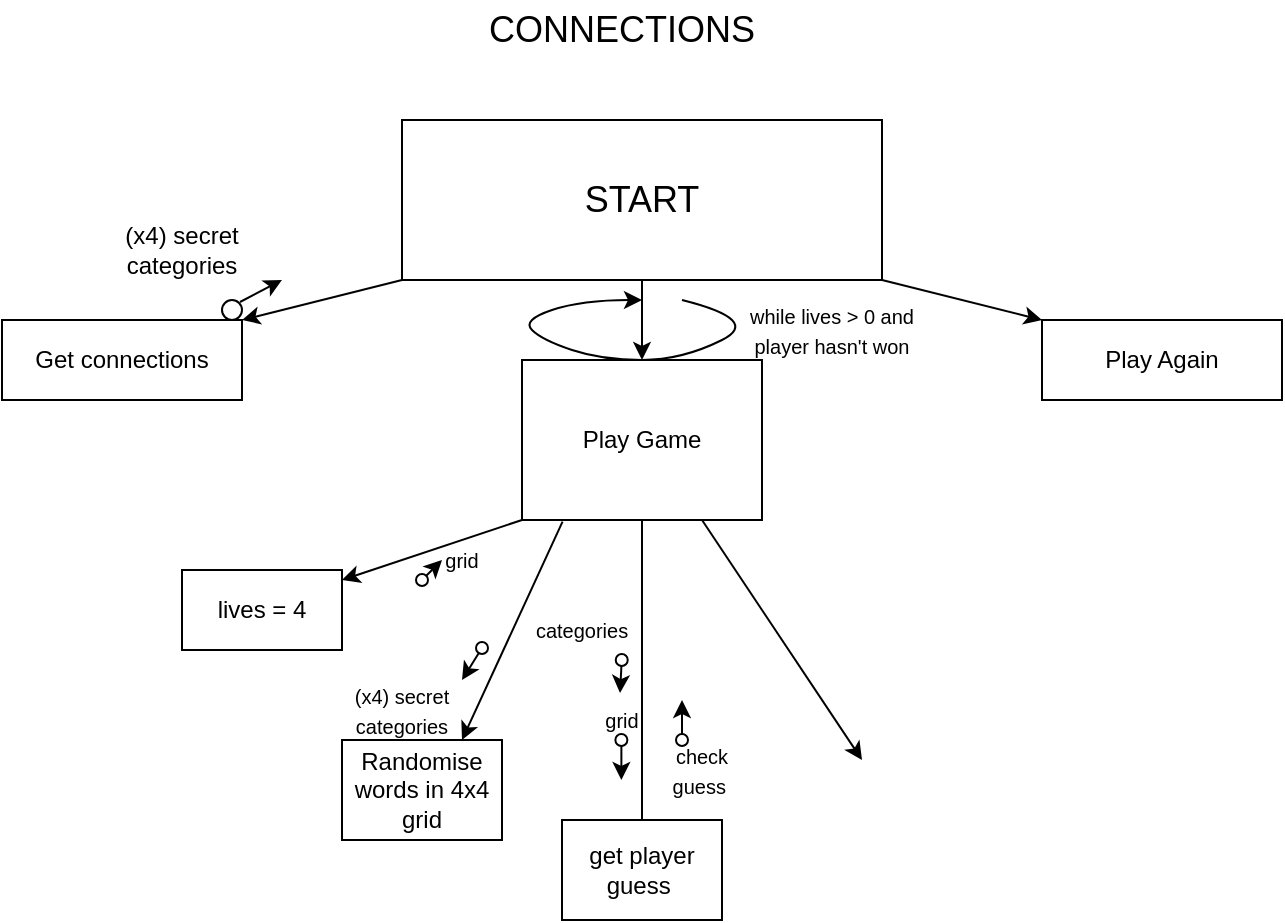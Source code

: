 <mxfile version="23.1.7" type="device">
  <diagram id="C5RBs43oDa-KdzZeNtuy" name="Page-1">
    <mxGraphModel dx="1000" dy="505" grid="1" gridSize="10" guides="1" tooltips="1" connect="1" arrows="1" fold="1" page="1" pageScale="1" pageWidth="827" pageHeight="1169" math="0" shadow="0">
      <root>
        <mxCell id="WIyWlLk6GJQsqaUBKTNV-0" />
        <mxCell id="WIyWlLk6GJQsqaUBKTNV-1" parent="WIyWlLk6GJQsqaUBKTNV-0" />
        <mxCell id="Q6kSdcH3bPvuIhMGrKR0-1" value="&lt;font style=&quot;font-size: 18px;&quot;&gt;CONNECTIONS&lt;/font&gt;" style="text;html=1;align=center;verticalAlign=middle;whiteSpace=wrap;rounded=0;" parent="WIyWlLk6GJQsqaUBKTNV-1" vertex="1">
          <mxGeometry x="300" y="20" width="180" height="30" as="geometry" />
        </mxCell>
        <mxCell id="mSbjmwf-xHirHjsRXOg4-6" style="edgeStyle=orthogonalEdgeStyle;rounded=0;orthogonalLoop=1;jettySize=auto;html=1;exitX=0.5;exitY=1;exitDx=0;exitDy=0;entryX=0.5;entryY=0;entryDx=0;entryDy=0;" parent="WIyWlLk6GJQsqaUBKTNV-1" source="1wgntWHfmHDPC8R9ZDIs-0" target="1wgntWHfmHDPC8R9ZDIs-4" edge="1">
          <mxGeometry relative="1" as="geometry" />
        </mxCell>
        <mxCell id="1wgntWHfmHDPC8R9ZDIs-0" value="&lt;font style=&quot;font-size: 18px;&quot;&gt;START&lt;/font&gt;" style="rounded=0;whiteSpace=wrap;html=1;" parent="WIyWlLk6GJQsqaUBKTNV-1" vertex="1">
          <mxGeometry x="280" y="80" width="240" height="80" as="geometry" />
        </mxCell>
        <mxCell id="1wgntWHfmHDPC8R9ZDIs-1" value="Get connections" style="rounded=0;whiteSpace=wrap;html=1;" parent="WIyWlLk6GJQsqaUBKTNV-1" vertex="1">
          <mxGeometry x="80" y="180" width="120" height="40" as="geometry" />
        </mxCell>
        <mxCell id="1wgntWHfmHDPC8R9ZDIs-2" value="" style="endArrow=classic;html=1;rounded=0;exitX=0;exitY=1;exitDx=0;exitDy=0;entryX=1;entryY=0;entryDx=0;entryDy=0;" parent="WIyWlLk6GJQsqaUBKTNV-1" source="1wgntWHfmHDPC8R9ZDIs-0" target="1wgntWHfmHDPC8R9ZDIs-1" edge="1">
          <mxGeometry width="50" height="50" relative="1" as="geometry">
            <mxPoint x="391" y="300" as="sourcePoint" />
            <mxPoint x="441" y="250" as="targetPoint" />
          </mxGeometry>
        </mxCell>
        <mxCell id="mSbjmwf-xHirHjsRXOg4-4" style="edgeStyle=orthogonalEdgeStyle;rounded=0;orthogonalLoop=1;jettySize=auto;html=1;exitX=0.5;exitY=1;exitDx=0;exitDy=0;entryX=0.5;entryY=0;entryDx=0;entryDy=0;" parent="WIyWlLk6GJQsqaUBKTNV-1" source="1wgntWHfmHDPC8R9ZDIs-4" target="1wgntWHfmHDPC8R9ZDIs-25" edge="1">
          <mxGeometry relative="1" as="geometry">
            <Array as="points">
              <mxPoint x="400" y="460" />
            </Array>
          </mxGeometry>
        </mxCell>
        <mxCell id="1wgntWHfmHDPC8R9ZDIs-4" value="Play Game" style="rounded=0;whiteSpace=wrap;html=1;" parent="WIyWlLk6GJQsqaUBKTNV-1" vertex="1">
          <mxGeometry x="340" y="200" width="120" height="80" as="geometry" />
        </mxCell>
        <mxCell id="1wgntWHfmHDPC8R9ZDIs-7" value="Randomise words in 4x4 grid" style="rounded=0;whiteSpace=wrap;html=1;" parent="WIyWlLk6GJQsqaUBKTNV-1" vertex="1">
          <mxGeometry x="250" y="390" width="80" height="50" as="geometry" />
        </mxCell>
        <mxCell id="1wgntWHfmHDPC8R9ZDIs-8" value="" style="ellipse;whiteSpace=wrap;html=1;aspect=fixed;" parent="WIyWlLk6GJQsqaUBKTNV-1" vertex="1">
          <mxGeometry x="190" y="170" width="10" height="10" as="geometry" />
        </mxCell>
        <mxCell id="1wgntWHfmHDPC8R9ZDIs-9" value="" style="endArrow=classic;html=1;rounded=0;" parent="WIyWlLk6GJQsqaUBKTNV-1" edge="1">
          <mxGeometry width="50" height="50" relative="1" as="geometry">
            <mxPoint x="199" y="171" as="sourcePoint" />
            <mxPoint x="220" y="160" as="targetPoint" />
          </mxGeometry>
        </mxCell>
        <mxCell id="1wgntWHfmHDPC8R9ZDIs-10" value="(x4) secret categories" style="text;html=1;align=center;verticalAlign=middle;whiteSpace=wrap;rounded=0;" parent="WIyWlLk6GJQsqaUBKTNV-1" vertex="1">
          <mxGeometry x="140" y="130" width="60" height="30" as="geometry" />
        </mxCell>
        <mxCell id="1wgntWHfmHDPC8R9ZDIs-14" value="" style="endArrow=classic;html=1;rounded=0;startArrow=oval;startFill=0;" parent="WIyWlLk6GJQsqaUBKTNV-1" edge="1">
          <mxGeometry width="50" height="50" relative="1" as="geometry">
            <mxPoint x="320" y="344" as="sourcePoint" />
            <mxPoint x="310" y="360" as="targetPoint" />
            <Array as="points">
              <mxPoint x="310" y="360" />
            </Array>
          </mxGeometry>
        </mxCell>
        <mxCell id="1wgntWHfmHDPC8R9ZDIs-17" value="&lt;font style=&quot;font-size: 10px;&quot;&gt;(x4) secret categories&lt;/font&gt;" style="text;html=1;align=center;verticalAlign=middle;whiteSpace=wrap;rounded=0;" parent="WIyWlLk6GJQsqaUBKTNV-1" vertex="1">
          <mxGeometry x="250" y="360" width="60" height="30" as="geometry" />
        </mxCell>
        <mxCell id="1wgntWHfmHDPC8R9ZDIs-20" value="&lt;font style=&quot;font-size: 10px;&quot;&gt;grid&lt;/font&gt;" style="text;html=1;align=center;verticalAlign=middle;whiteSpace=wrap;rounded=0;" parent="WIyWlLk6GJQsqaUBKTNV-1" vertex="1">
          <mxGeometry x="300" y="295" width="20" height="10" as="geometry" />
        </mxCell>
        <mxCell id="1wgntWHfmHDPC8R9ZDIs-25" value="get player guess&amp;nbsp;" style="rounded=0;whiteSpace=wrap;html=1;" parent="WIyWlLk6GJQsqaUBKTNV-1" vertex="1">
          <mxGeometry x="360" y="430" width="80" height="50" as="geometry" />
        </mxCell>
        <mxCell id="1wgntWHfmHDPC8R9ZDIs-27" value="lives = 4" style="rounded=0;whiteSpace=wrap;html=1;" parent="WIyWlLk6GJQsqaUBKTNV-1" vertex="1">
          <mxGeometry x="170" y="305" width="80" height="40" as="geometry" />
        </mxCell>
        <mxCell id="1wgntWHfmHDPC8R9ZDIs-29" value="" style="endArrow=classic;html=1;rounded=0;startArrow=oval;startFill=0;" parent="WIyWlLk6GJQsqaUBKTNV-1" edge="1">
          <mxGeometry width="50" height="50" relative="1" as="geometry">
            <mxPoint x="389.69" y="390" as="sourcePoint" />
            <mxPoint x="389.69" y="410" as="targetPoint" />
          </mxGeometry>
        </mxCell>
        <mxCell id="1wgntWHfmHDPC8R9ZDIs-30" value="" style="endArrow=classic;html=1;rounded=0;startArrow=oval;startFill=0;" parent="WIyWlLk6GJQsqaUBKTNV-1" edge="1">
          <mxGeometry width="50" height="50" relative="1" as="geometry">
            <mxPoint x="420" y="390" as="sourcePoint" />
            <mxPoint x="420" y="370" as="targetPoint" />
          </mxGeometry>
        </mxCell>
        <mxCell id="1wgntWHfmHDPC8R9ZDIs-31" value="&lt;font style=&quot;font-size: 10px;&quot;&gt;grid&lt;/font&gt;" style="text;html=1;align=center;verticalAlign=middle;whiteSpace=wrap;rounded=0;" parent="WIyWlLk6GJQsqaUBKTNV-1" vertex="1">
          <mxGeometry x="380" y="370" width="20" height="20" as="geometry" />
        </mxCell>
        <mxCell id="1wgntWHfmHDPC8R9ZDIs-32" value="&lt;font style=&quot;font-size: 10px;&quot;&gt;check guess&amp;nbsp;&lt;/font&gt;" style="text;html=1;align=center;verticalAlign=middle;whiteSpace=wrap;rounded=0;" parent="WIyWlLk6GJQsqaUBKTNV-1" vertex="1">
          <mxGeometry x="410" y="390" width="40" height="30" as="geometry" />
        </mxCell>
        <mxCell id="tvPlYiS4YBXItze0JCn1-0" value="Play Again" style="rounded=0;whiteSpace=wrap;html=1;" vertex="1" parent="WIyWlLk6GJQsqaUBKTNV-1">
          <mxGeometry x="600" y="180" width="120" height="40" as="geometry" />
        </mxCell>
        <mxCell id="tvPlYiS4YBXItze0JCn1-1" value="" style="endArrow=classic;html=1;rounded=0;exitX=1;exitY=1;exitDx=0;exitDy=0;entryX=0;entryY=0;entryDx=0;entryDy=0;" edge="1" parent="WIyWlLk6GJQsqaUBKTNV-1" source="1wgntWHfmHDPC8R9ZDIs-0" target="tvPlYiS4YBXItze0JCn1-0">
          <mxGeometry width="50" height="50" relative="1" as="geometry">
            <mxPoint x="390" y="350" as="sourcePoint" />
            <mxPoint x="440" y="300" as="targetPoint" />
          </mxGeometry>
        </mxCell>
        <mxCell id="tvPlYiS4YBXItze0JCn1-2" value="" style="curved=1;endArrow=classic;html=1;rounded=0;" edge="1" parent="WIyWlLk6GJQsqaUBKTNV-1">
          <mxGeometry width="50" height="50" relative="1" as="geometry">
            <mxPoint x="420" y="170" as="sourcePoint" />
            <mxPoint x="400" y="170" as="targetPoint" />
            <Array as="points">
              <mxPoint x="460" y="180" />
              <mxPoint x="420" y="200" />
              <mxPoint x="380" y="200" />
              <mxPoint x="350" y="190" />
              <mxPoint x="340" y="180" />
              <mxPoint x="370" y="170" />
            </Array>
          </mxGeometry>
        </mxCell>
        <mxCell id="tvPlYiS4YBXItze0JCn1-3" style="edgeStyle=orthogonalEdgeStyle;rounded=0;orthogonalLoop=1;jettySize=auto;html=1;exitX=0.5;exitY=1;exitDx=0;exitDy=0;" edge="1" parent="WIyWlLk6GJQsqaUBKTNV-1" source="1wgntWHfmHDPC8R9ZDIs-27" target="1wgntWHfmHDPC8R9ZDIs-27">
          <mxGeometry relative="1" as="geometry" />
        </mxCell>
        <mxCell id="tvPlYiS4YBXItze0JCn1-6" value="" style="endArrow=classic;html=1;rounded=0;exitX=0;exitY=1;exitDx=0;exitDy=0;" edge="1" parent="WIyWlLk6GJQsqaUBKTNV-1" source="1wgntWHfmHDPC8R9ZDIs-4">
          <mxGeometry width="50" height="50" relative="1" as="geometry">
            <mxPoint x="400" y="340" as="sourcePoint" />
            <mxPoint x="250" y="310" as="targetPoint" />
          </mxGeometry>
        </mxCell>
        <mxCell id="tvPlYiS4YBXItze0JCn1-8" value="" style="endArrow=classic;html=1;rounded=0;entryX=0.75;entryY=0;entryDx=0;entryDy=0;exitX=0.169;exitY=1.01;exitDx=0;exitDy=0;exitPerimeter=0;" edge="1" parent="WIyWlLk6GJQsqaUBKTNV-1" source="1wgntWHfmHDPC8R9ZDIs-4" target="1wgntWHfmHDPC8R9ZDIs-7">
          <mxGeometry width="50" height="50" relative="1" as="geometry">
            <mxPoint x="510" y="390" as="sourcePoint" />
            <mxPoint x="560" y="340" as="targetPoint" />
          </mxGeometry>
        </mxCell>
        <mxCell id="tvPlYiS4YBXItze0JCn1-9" value="&lt;font style=&quot;font-size: 10px;&quot;&gt;while lives &amp;gt; 0 and player hasn&#39;t won&lt;/font&gt;" style="text;html=1;align=center;verticalAlign=middle;whiteSpace=wrap;rounded=0;" vertex="1" parent="WIyWlLk6GJQsqaUBKTNV-1">
          <mxGeometry x="450" y="170" width="90" height="30" as="geometry" />
        </mxCell>
        <mxCell id="tvPlYiS4YBXItze0JCn1-10" value="" style="endArrow=classic;html=1;rounded=0;startArrow=oval;startFill=0;" edge="1" parent="WIyWlLk6GJQsqaUBKTNV-1">
          <mxGeometry width="50" height="50" relative="1" as="geometry">
            <mxPoint x="290" y="310" as="sourcePoint" />
            <mxPoint x="300" y="300" as="targetPoint" />
            <Array as="points">
              <mxPoint x="290" y="310" />
            </Array>
          </mxGeometry>
        </mxCell>
        <mxCell id="tvPlYiS4YBXItze0JCn1-12" value="" style="endArrow=classic;html=1;rounded=0;startArrow=oval;startFill=0;entryX=0.451;entryY=-0.174;entryDx=0;entryDy=0;entryPerimeter=0;" edge="1" parent="WIyWlLk6GJQsqaUBKTNV-1" target="1wgntWHfmHDPC8R9ZDIs-31">
          <mxGeometry width="50" height="50" relative="1" as="geometry">
            <mxPoint x="389.87" y="350" as="sourcePoint" />
            <mxPoint x="390" y="360" as="targetPoint" />
          </mxGeometry>
        </mxCell>
        <mxCell id="tvPlYiS4YBXItze0JCn1-14" value="&lt;font style=&quot;font-size: 10px;&quot;&gt;categories&lt;/font&gt;" style="text;html=1;align=center;verticalAlign=middle;whiteSpace=wrap;rounded=0;" vertex="1" parent="WIyWlLk6GJQsqaUBKTNV-1">
          <mxGeometry x="350" y="325" width="40" height="20" as="geometry" />
        </mxCell>
        <mxCell id="tvPlYiS4YBXItze0JCn1-15" value="" style="endArrow=classic;html=1;rounded=0;exitX=0.75;exitY=1;exitDx=0;exitDy=0;" edge="1" parent="WIyWlLk6GJQsqaUBKTNV-1" source="1wgntWHfmHDPC8R9ZDIs-4">
          <mxGeometry width="50" height="50" relative="1" as="geometry">
            <mxPoint x="430" y="440" as="sourcePoint" />
            <mxPoint x="510" y="400" as="targetPoint" />
          </mxGeometry>
        </mxCell>
      </root>
    </mxGraphModel>
  </diagram>
</mxfile>
